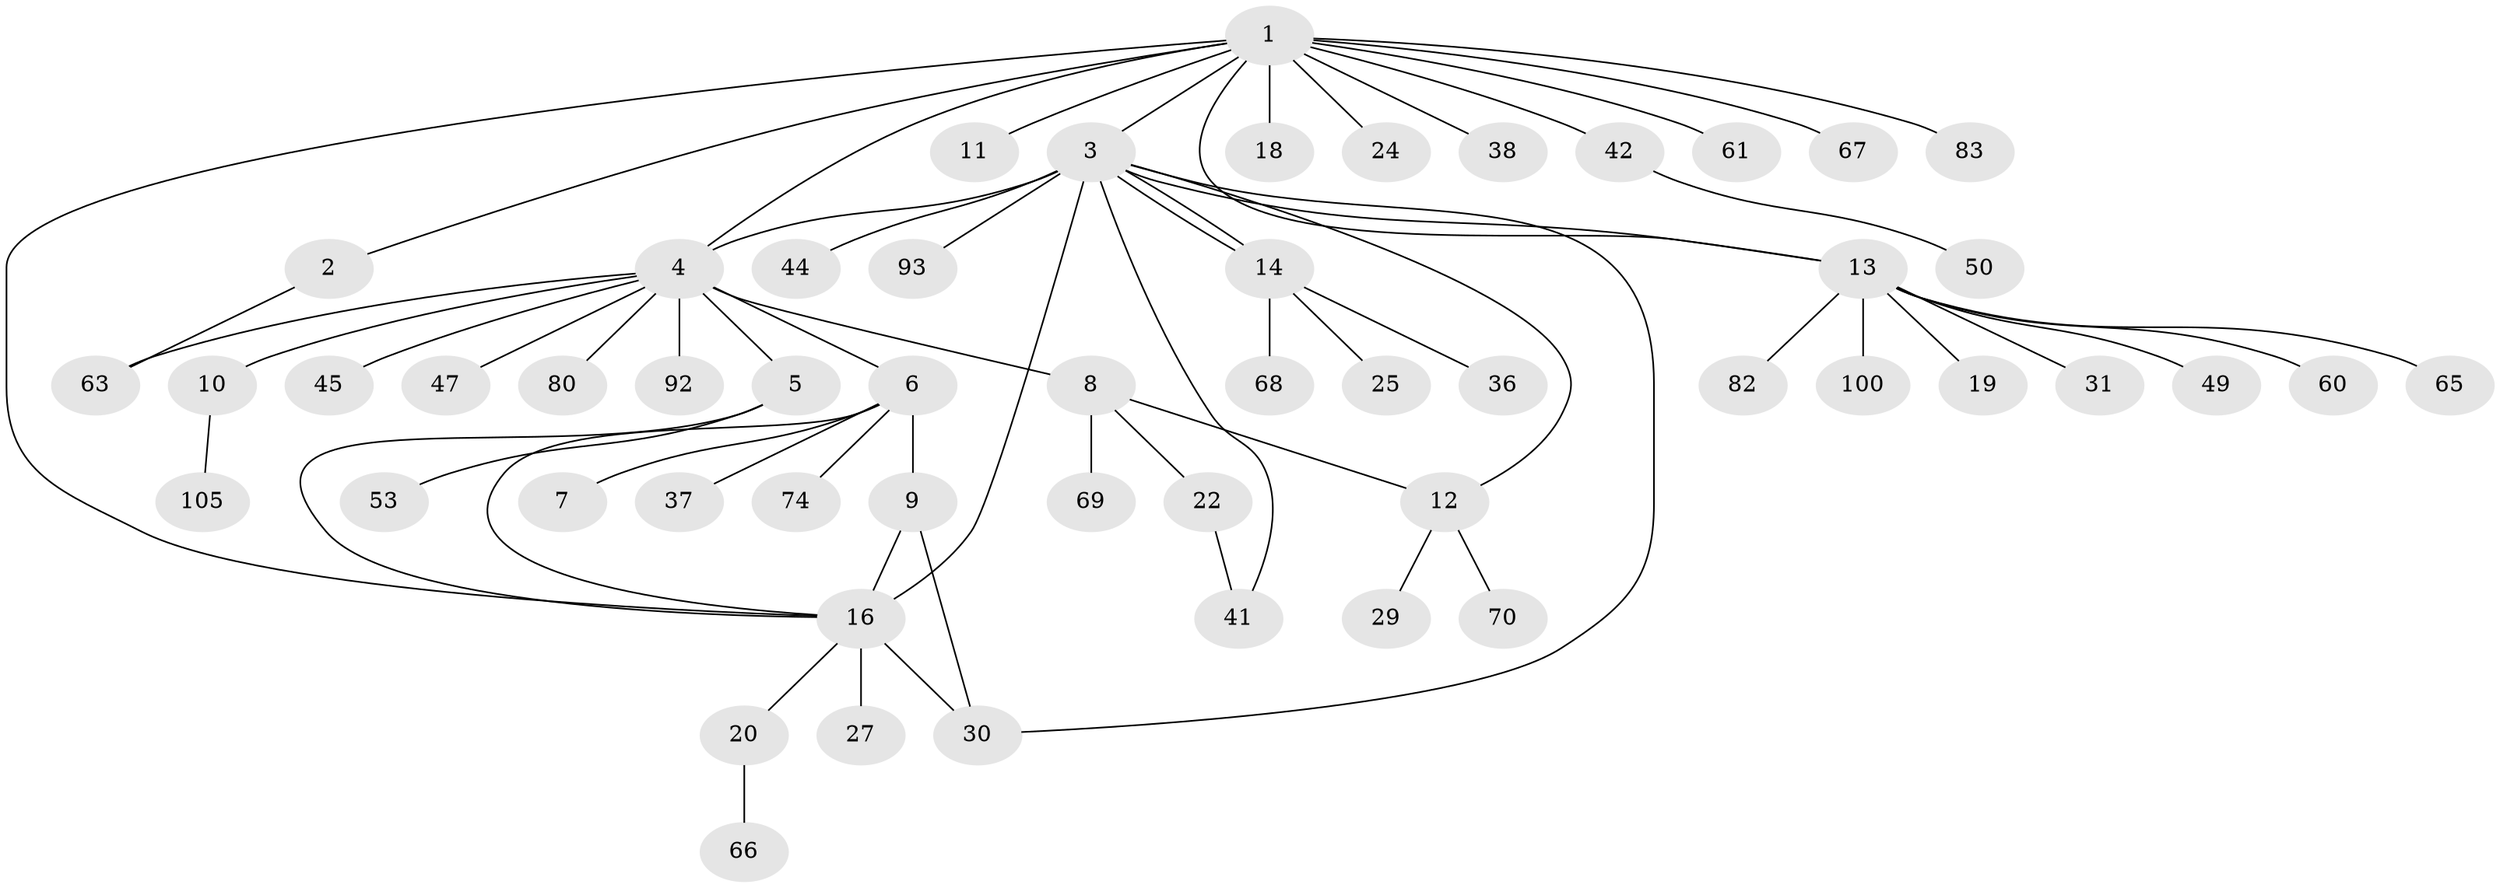 // original degree distribution, {13: 0.009433962264150943, 2: 0.18867924528301888, 14: 0.009433962264150943, 11: 0.009433962264150943, 3: 0.08490566037735849, 7: 0.009433962264150943, 1: 0.5849056603773585, 4: 0.03773584905660377, 5: 0.04716981132075472, 10: 0.009433962264150943, 17: 0.009433962264150943}
// Generated by graph-tools (version 1.1) at 2025/14/03/09/25 04:14:48]
// undirected, 53 vertices, 64 edges
graph export_dot {
graph [start="1"]
  node [color=gray90,style=filled];
  1;
  2;
  3 [super="+34+17+64+77+95+96+106"];
  4;
  5;
  6;
  7;
  8;
  9 [super="+39+33"];
  10 [super="+15"];
  11;
  12;
  13;
  14;
  16 [super="+32+59+54+51+23+75+76+98+21+28"];
  18;
  19;
  20;
  22 [super="+101+40+43"];
  24;
  25 [super="+58+26+56"];
  27;
  29;
  30 [super="+48+62+94"];
  31;
  36;
  37 [super="+99+103"];
  38;
  41;
  42;
  44 [super="+78+57"];
  45 [super="+46+90+85"];
  47 [super="+79+97"];
  49 [super="+91"];
  50;
  53;
  60;
  61;
  63;
  65;
  66;
  67;
  68;
  69;
  70;
  74;
  80;
  82;
  83;
  92;
  93;
  100;
  105;
  1 -- 2;
  1 -- 3;
  1 -- 4;
  1 -- 11;
  1 -- 13;
  1 -- 18;
  1 -- 24;
  1 -- 38;
  1 -- 42;
  1 -- 61;
  1 -- 67;
  1 -- 83;
  1 -- 16;
  2 -- 63;
  3 -- 4;
  3 -- 13 [weight=2];
  3 -- 14;
  3 -- 14;
  3 -- 44 [weight=2];
  3 -- 93;
  3 -- 30;
  3 -- 41;
  3 -- 12;
  3 -- 16 [weight=2];
  4 -- 5;
  4 -- 6;
  4 -- 8;
  4 -- 10;
  4 -- 45;
  4 -- 47;
  4 -- 63;
  4 -- 80;
  4 -- 92;
  5 -- 16;
  5 -- 53;
  6 -- 7;
  6 -- 9 [weight=2];
  6 -- 16;
  6 -- 37;
  6 -- 74;
  8 -- 12;
  8 -- 22;
  8 -- 69;
  9 -- 16;
  9 -- 30;
  10 -- 105;
  12 -- 29;
  12 -- 70;
  13 -- 19;
  13 -- 31;
  13 -- 49;
  13 -- 60;
  13 -- 65;
  13 -- 82;
  13 -- 100;
  14 -- 25;
  14 -- 36;
  14 -- 68;
  16 -- 20;
  16 -- 27;
  16 -- 30;
  20 -- 66;
  22 -- 41;
  42 -- 50;
}
